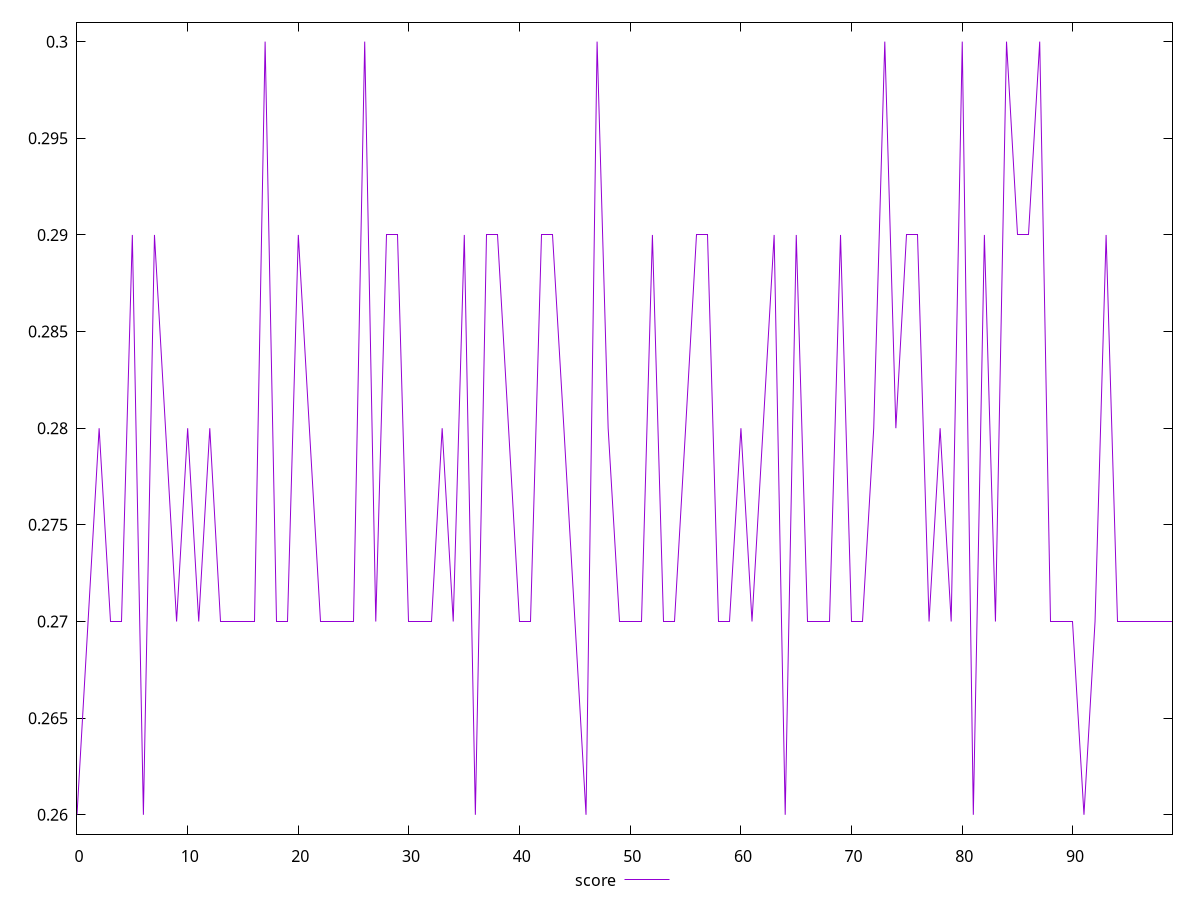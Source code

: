 reset

$score <<EOF
0 0.26
1 0.27
2 0.28
3 0.27
4 0.27
5 0.29
6 0.26
7 0.29
8 0.28
9 0.27
10 0.28
11 0.27
12 0.28
13 0.27
14 0.27
15 0.27
16 0.27
17 0.3
18 0.27
19 0.27
20 0.29
21 0.28
22 0.27
23 0.27
24 0.27
25 0.27
26 0.3
27 0.27
28 0.29
29 0.29
30 0.27
31 0.27
32 0.27
33 0.28
34 0.27
35 0.29
36 0.26
37 0.29
38 0.29
39 0.28
40 0.27
41 0.27
42 0.29
43 0.29
44 0.28
45 0.27
46 0.26
47 0.3
48 0.28
49 0.27
50 0.27
51 0.27
52 0.29
53 0.27
54 0.27
55 0.28
56 0.29
57 0.29
58 0.27
59 0.27
60 0.28
61 0.27
62 0.28
63 0.29
64 0.26
65 0.29
66 0.27
67 0.27
68 0.27
69 0.29
70 0.27
71 0.27
72 0.28
73 0.3
74 0.28
75 0.29
76 0.29
77 0.27
78 0.28
79 0.27
80 0.3
81 0.26
82 0.29
83 0.27
84 0.3
85 0.29
86 0.29
87 0.3
88 0.27
89 0.27
90 0.27
91 0.26
92 0.27
93 0.29
94 0.27
95 0.27
96 0.27
97 0.27
98 0.27
99 0.27
EOF

set key outside below
set xrange [0:99]
set yrange [0.259:0.301]
set trange [0.259:0.301]
set terminal svg size 640, 500 enhanced background rgb 'white'
set output "report_00019_2021-02-10T18-14-37.922Z//uses-text-compression/samples/pages+cached+noadtech/score/values.svg"

plot $score title "score" with line

reset
